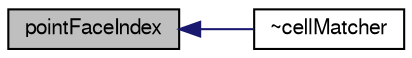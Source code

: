 digraph "pointFaceIndex"
{
  bgcolor="transparent";
  edge [fontname="FreeSans",fontsize="10",labelfontname="FreeSans",labelfontsize="10"];
  node [fontname="FreeSans",fontsize="10",shape=record];
  rankdir="LR";
  Node1046 [label="pointFaceIndex",height=0.2,width=0.4,color="black", fillcolor="grey75", style="filled", fontcolor="black"];
  Node1046 -> Node1047 [dir="back",color="midnightblue",fontsize="10",style="solid",fontname="FreeSans"];
  Node1047 [label="~cellMatcher",height=0.2,width=0.4,color="black",URL="$a27166.html#a8044cd6c0bf054837c0d93645974858b",tooltip="Destructor. "];
}
